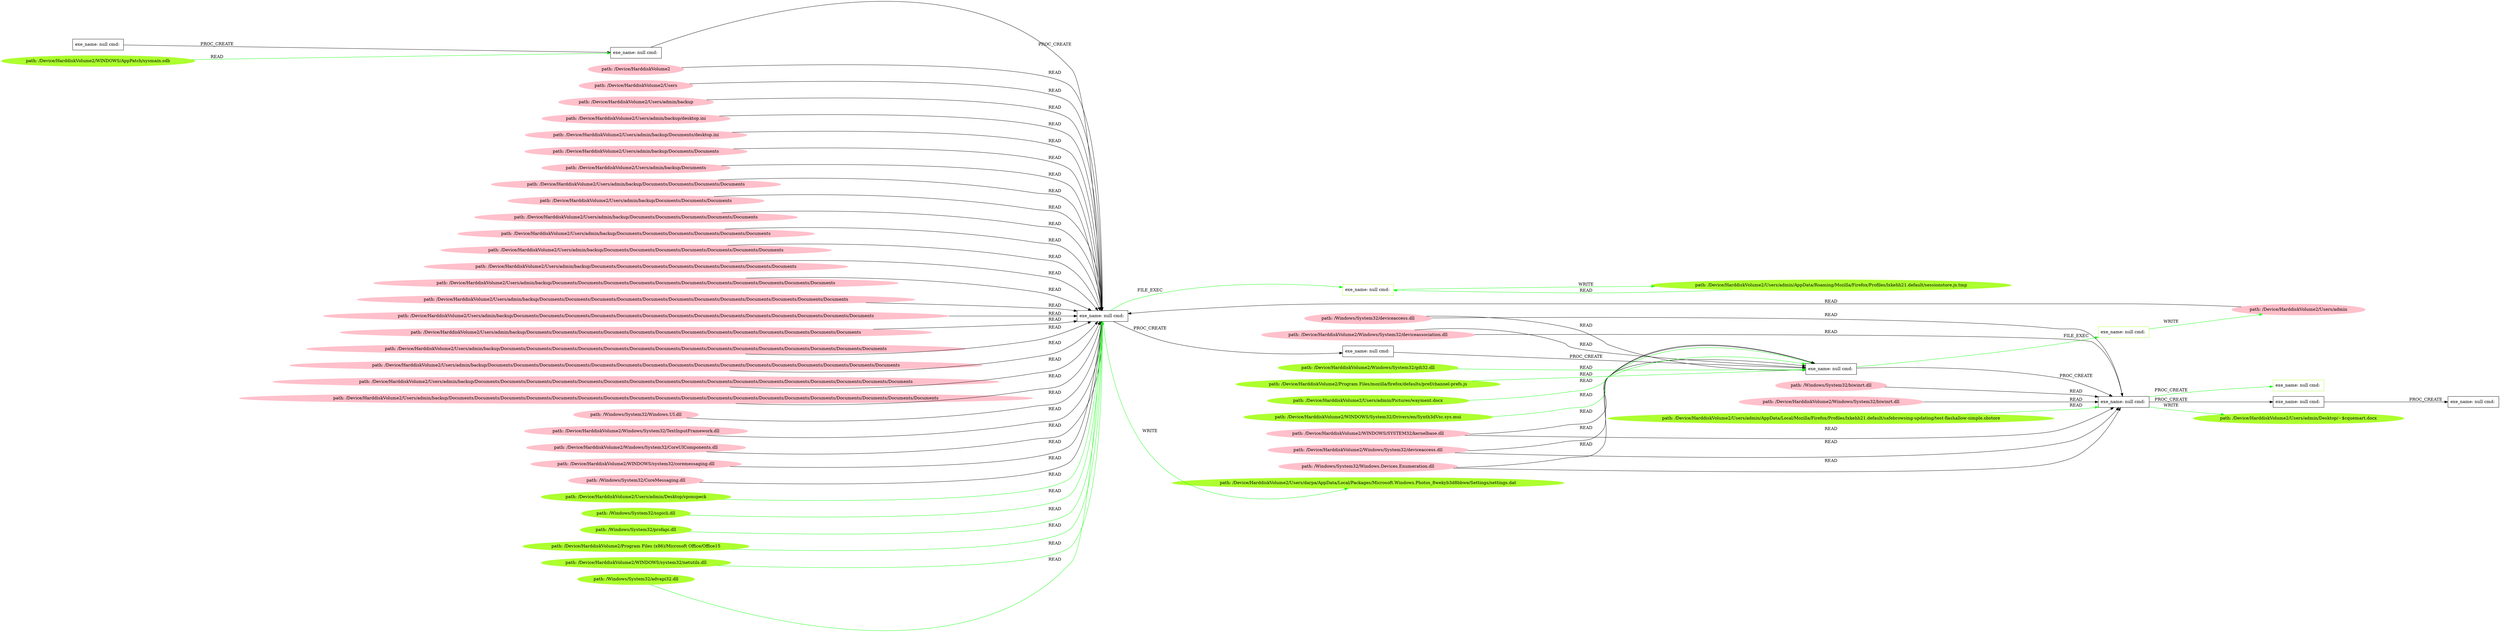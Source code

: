 digraph {
	rankdir=LR
	39 [label="exe_name: null cmd: " color=black shape=box style=solid]
	83 [label="exe_name: null cmd: " color=greenyellow shape=box style=solid]
	39 -> 83 [label=FILE_EXEC color=green]
	22 [label="exe_name: null cmd: " color=black shape=box style=solid]
	89 [label="exe_name: null cmd: " color=greenyellow shape=box style=solid]
	22 -> 89 [label=FILE_EXEC color=green]
	86 [label="path: /Device/HarddiskVolume2/WINDOWS/System32/Drivers/en/Synth3dVsc.sys.mui" color=greenyellow shape=oval style=filled]
	22 [label="exe_name: null cmd: " color=black shape=box style=solid]
	86 -> 22 [label=READ color=green]
	5 [label="exe_name: null cmd: " color=black shape=box style=solid]
	47 [label="exe_name: null cmd: " color=black shape=box style=solid]
	5 -> 47 [label=PROC_CREATE color=black]
	47 [label="exe_name: null cmd: " color=black shape=box style=solid]
	39 [label="exe_name: null cmd: " color=black shape=box style=solid]
	47 -> 39 [label=PROC_CREATE color=black]
	61 [label="path: /Device/HarddiskVolume2" color=pink shape=oval style=filled]
	39 [label="exe_name: null cmd: " color=black shape=box style=solid]
	61 -> 39 [label=READ color=black]
	48 [label="path: /Device/HarddiskVolume2/Users" color=pink shape=oval style=filled]
	39 [label="exe_name: null cmd: " color=black shape=box style=solid]
	48 -> 39 [label=READ color=black]
	25 [label="path: /Device/HarddiskVolume2/Users/admin" color=pink shape=oval style=filled]
	39 [label="exe_name: null cmd: " color=black shape=box style=solid]
	25 -> 39 [label=READ color=black]
	45 [label="path: /Device/HarddiskVolume2/Users/admin/backup" color=pink shape=oval style=filled]
	39 [label="exe_name: null cmd: " color=black shape=box style=solid]
	45 -> 39 [label=READ color=black]
	46 [label="path: /Device/HarddiskVolume2/Users/admin/backup/desktop.ini" color=pink shape=oval style=filled]
	39 [label="exe_name: null cmd: " color=black shape=box style=solid]
	46 -> 39 [label=READ color=black]
	14 [label="path: /Device/HarddiskVolume2/Users/admin/backup/Documents/desktop.ini" color=pink shape=oval style=filled]
	39 [label="exe_name: null cmd: " color=black shape=box style=solid]
	14 -> 39 [label=READ color=black]
	3 [label="path: /Device/HarddiskVolume2/Users/admin/backup/Documents/Documents" color=pink shape=oval style=filled]
	39 [label="exe_name: null cmd: " color=black shape=box style=solid]
	3 -> 39 [label=READ color=black]
	43 [label="path: /Device/HarddiskVolume2/Users/admin/backup/Documents" color=pink shape=oval style=filled]
	39 [label="exe_name: null cmd: " color=black shape=box style=solid]
	43 -> 39 [label=READ color=black]
	15 [label="path: /Device/HarddiskVolume2/Users/admin/backup/Documents/Documents/Documents/Documents" color=pink shape=oval style=filled]
	39 [label="exe_name: null cmd: " color=black shape=box style=solid]
	15 -> 39 [label=READ color=black]
	6 [label="path: /Device/HarddiskVolume2/Users/admin/backup/Documents/Documents/Documents" color=pink shape=oval style=filled]
	39 [label="exe_name: null cmd: " color=black shape=box style=solid]
	6 -> 39 [label=READ color=black]
	50 [label="path: /Device/HarddiskVolume2/Users/admin/backup/Documents/Documents/Documents/Documents/Documents" color=pink shape=oval style=filled]
	39 [label="exe_name: null cmd: " color=black shape=box style=solid]
	50 -> 39 [label=READ color=black]
	4 [label="path: /Device/HarddiskVolume2/Users/admin/backup/Documents/Documents/Documents/Documents/Documents/Documents" color=pink shape=oval style=filled]
	39 [label="exe_name: null cmd: " color=black shape=box style=solid]
	4 -> 39 [label=READ color=black]
	29 [label="path: /Device/HarddiskVolume2/Users/admin/backup/Documents/Documents/Documents/Documents/Documents/Documents/Documents" color=pink shape=oval style=filled]
	39 [label="exe_name: null cmd: " color=black shape=box style=solid]
	29 -> 39 [label=READ color=black]
	34 [label="path: /Device/HarddiskVolume2/Users/admin/backup/Documents/Documents/Documents/Documents/Documents/Documents/Documents/Documents" color=pink shape=oval style=filled]
	39 [label="exe_name: null cmd: " color=black shape=box style=solid]
	34 -> 39 [label=READ color=black]
	44 [label="path: /Device/HarddiskVolume2/Users/admin/backup/Documents/Documents/Documents/Documents/Documents/Documents/Documents/Documents/Documents/Documents/Documents" color=pink shape=oval style=filled]
	39 [label="exe_name: null cmd: " color=black shape=box style=solid]
	44 -> 39 [label=READ color=black]
	35 [label="path: /Device/HarddiskVolume2/Users/admin/backup/Documents/Documents/Documents/Documents/Documents/Documents/Documents/Documents/Documents/Documents/Documents/Documents" color=pink shape=oval style=filled]
	39 [label="exe_name: null cmd: " color=black shape=box style=solid]
	35 -> 39 [label=READ color=black]
	10 [label="path: /Device/HarddiskVolume2/Users/admin/backup/Documents/Documents/Documents/Documents/Documents/Documents/Documents/Documents/Documents/Documents/Documents/Documents/Documents/Documents" color=pink shape=oval style=filled]
	39 [label="exe_name: null cmd: " color=black shape=box style=solid]
	10 -> 39 [label=READ color=black]
	27 [label="path: /Device/HarddiskVolume2/Users/admin/backup/Documents/Documents/Documents/Documents/Documents/Documents/Documents/Documents/Documents/Documents/Documents/Documents/Documents" color=pink shape=oval style=filled]
	39 [label="exe_name: null cmd: " color=black shape=box style=solid]
	27 -> 39 [label=READ color=black]
	2 [label="path: /Device/HarddiskVolume2/Users/admin/backup/Documents/Documents/Documents/Documents/Documents/Documents/Documents/Documents/Documents/Documents/Documents/Documents/Documents/Documents/Documents" color=pink shape=oval style=filled]
	39 [label="exe_name: null cmd: " color=black shape=box style=solid]
	2 -> 39 [label=READ color=black]
	42 [label="path: /Device/HarddiskVolume2/Users/admin/backup/Documents/Documents/Documents/Documents/Documents/Documents/Documents/Documents/Documents/Documents/Documents/Documents/Documents/Documents/Documents/Documents" color=pink shape=oval style=filled]
	39 [label="exe_name: null cmd: " color=black shape=box style=solid]
	42 -> 39 [label=READ color=black]
	41 [label="path: /Device/HarddiskVolume2/Users/admin/backup/Documents/Documents/Documents/Documents/Documents/Documents/Documents/Documents/Documents/Documents/Documents/Documents/Documents/Documents/Documents/Documents/Documents" color=pink shape=oval style=filled]
	39 [label="exe_name: null cmd: " color=black shape=box style=solid]
	41 -> 39 [label=READ color=black]
	9 [label="path: /Device/HarddiskVolume2/Users/admin/backup/Documents/Documents/Documents/Documents/Documents/Documents/Documents/Documents/Documents/Documents/Documents/Documents/Documents/Documents/Documents/Documents/Documents/Documents/Documents" color=pink shape=oval style=filled]
	39 [label="exe_name: null cmd: " color=black shape=box style=solid]
	9 -> 39 [label=READ color=black]
	17 [label="path: /Windows/System32/Windows.UI.dll" color=pink shape=oval style=filled]
	39 [label="exe_name: null cmd: " color=black shape=box style=solid]
	17 -> 39 [label=READ color=black]
	31 [label="path: /Device/HarddiskVolume2/Windows/System32/TextInputFramework.dll" color=pink shape=oval style=filled]
	39 [label="exe_name: null cmd: " color=black shape=box style=solid]
	31 -> 39 [label=READ color=black]
	37 [label="path: /Device/HarddiskVolume2/Windows/System32/CoreUIComponents.dll" color=pink shape=oval style=filled]
	39 [label="exe_name: null cmd: " color=black shape=box style=solid]
	37 -> 39 [label=READ color=black]
	49 [label="path: /Device/HarddiskVolume2/WINDOWS/system32/coremessaging.dll" color=pink shape=oval style=filled]
	39 [label="exe_name: null cmd: " color=black shape=box style=solid]
	49 -> 39 [label=READ color=black]
	40 [label="path: /Windows/System32/CoreMessaging.dll" color=pink shape=oval style=filled]
	39 [label="exe_name: null cmd: " color=black shape=box style=solid]
	40 -> 39 [label=READ color=black]
	39 [label="exe_name: null cmd: " color=black shape=box style=solid]
	33 [label="exe_name: null cmd: " color=black shape=box style=solid]
	39 -> 33 [label=PROC_CREATE color=black]
	33 [label="exe_name: null cmd: " color=black shape=box style=solid]
	22 [label="exe_name: null cmd: " color=black shape=box style=solid]
	33 -> 22 [label=PROC_CREATE color=black]
	91 [label="path: /Device/HarddiskVolume2/Windows/System32/gdi32.dll" color=greenyellow shape=oval style=filled]
	22 [label="exe_name: null cmd: " color=black shape=box style=solid]
	91 -> 22 [label=READ color=green]
	51 [label="path: /Windows/System32/Windows.Devices.Enumeration.dll" color=pink shape=oval style=filled]
	22 [label="exe_name: null cmd: " color=black shape=box style=solid]
	51 -> 22 [label=READ color=black]
	70 [label="path: /Device/HarddiskVolume2/Windows/System32/deviceassociation.dll" color=pink shape=oval style=filled]
	22 [label="exe_name: null cmd: " color=black shape=box style=solid]
	70 -> 22 [label=READ color=black]
	55 [label="path: /Device/HarddiskVolume2/WINDOWS/SYSTEM32/kernelbase.dll" color=pink shape=oval style=filled]
	22 [label="exe_name: null cmd: " color=black shape=box style=solid]
	55 -> 22 [label=READ color=black]
	77 [label="path: /Device/HarddiskVolume2/Users/admin/Desktop/sponspeck" color=greenyellow shape=oval style=filled]
	39 [label="exe_name: null cmd: " color=black shape=box style=solid]
	77 -> 39 [label=READ color=green]
	80 [label="path: /Windows/System32/sspicli.dll" color=greenyellow shape=oval style=filled]
	39 [label="exe_name: null cmd: " color=black shape=box style=solid]
	80 -> 39 [label=READ color=green]
	78 [label="path: /Windows/System32/profapi.dll" color=greenyellow shape=oval style=filled]
	39 [label="exe_name: null cmd: " color=black shape=box style=solid]
	78 -> 39 [label=READ color=green]
	64 [label="path: /Windows/System32/deviceaccess.dll" color=pink shape=oval style=filled]
	22 [label="exe_name: null cmd: " color=black shape=box style=solid]
	64 -> 22 [label=READ color=black]
	72 [label="path: /Device/HarddiskVolume2/Windows/System32/deviceaccess.dll" color=pink shape=oval style=filled]
	22 [label="exe_name: null cmd: " color=black shape=box style=solid]
	72 -> 22 [label=READ color=black]
	22 [label="exe_name: null cmd: " color=black shape=box style=solid]
	21 [label="exe_name: null cmd: " color=black shape=box style=solid]
	22 -> 21 [label=PROC_CREATE color=black]
	82 [label="path: /Device/HarddiskVolume2/Program Files (x86)/Microsoft Office/Office15" color=greenyellow shape=oval style=filled]
	39 [label="exe_name: null cmd: " color=black shape=box style=solid]
	82 -> 39 [label=READ color=green]
	51 [label="path: /Windows/System32/Windows.Devices.Enumeration.dll" color=pink shape=oval style=filled]
	21 [label="exe_name: null cmd: " color=black shape=box style=solid]
	51 -> 21 [label=READ color=black]
	54 [label="path: /Windows/System32/biwinrt.dll" color=pink shape=oval style=filled]
	21 [label="exe_name: null cmd: " color=black shape=box style=solid]
	54 -> 21 [label=READ color=black]
	69 [label="path: /Device/HarddiskVolume2/Windows/System32/biwinrt.dll" color=pink shape=oval style=filled]
	21 [label="exe_name: null cmd: " color=black shape=box style=solid]
	69 -> 21 [label=READ color=black]
	70 [label="path: /Device/HarddiskVolume2/Windows/System32/deviceassociation.dll" color=pink shape=oval style=filled]
	21 [label="exe_name: null cmd: " color=black shape=box style=solid]
	70 -> 21 [label=READ color=black]
	55 [label="path: /Device/HarddiskVolume2/WINDOWS/SYSTEM32/kernelbase.dll" color=pink shape=oval style=filled]
	21 [label="exe_name: null cmd: " color=black shape=box style=solid]
	55 -> 21 [label=READ color=black]
	64 [label="path: /Windows/System32/deviceaccess.dll" color=pink shape=oval style=filled]
	21 [label="exe_name: null cmd: " color=black shape=box style=solid]
	64 -> 21 [label=READ color=black]
	72 [label="path: /Device/HarddiskVolume2/Windows/System32/deviceaccess.dll" color=pink shape=oval style=filled]
	21 [label="exe_name: null cmd: " color=black shape=box style=solid]
	72 -> 21 [label=READ color=black]
	21 [label="exe_name: null cmd: " color=black shape=box style=solid]
	0 [label="exe_name: null cmd: " color=black shape=box style=solid]
	21 -> 0 [label=PROC_CREATE color=black]
	0 [label="exe_name: null cmd: " color=black shape=box style=solid]
	1 [label="exe_name: null cmd: " color=black shape=box style=solid]
	0 -> 1 [label=PROC_CREATE color=black]
	75 [label="path: /Device/HarddiskVolume2/WINDOWS/AppPatch/sysmain.sdb" color=greenyellow shape=oval style=filled]
	47 [label="exe_name: null cmd: " color=black shape=box style=solid]
	75 -> 47 [label=READ color=green]
	81 [label="path: /Device/HarddiskVolume2/WINDOWS/system32/netutils.dll" color=greenyellow shape=oval style=filled]
	39 [label="exe_name: null cmd: " color=black shape=box style=solid]
	81 -> 39 [label=READ color=green]
	88 [label="path: /Device/HarddiskVolume2/Program Files/mozilla/firefox/defaults/pref/channel-prefs.js" color=greenyellow shape=oval style=filled]
	22 [label="exe_name: null cmd: " color=black shape=box style=solid]
	88 -> 22 [label=READ color=green]
	21 [label="exe_name: null cmd: " color=black shape=box style=solid]
	92 [label="path: /Device/HarddiskVolume2/Users/admin/Desktop/~$cquemart.docx" color=greenyellow shape=oval style=filled]
	21 -> 92 [label=WRITE color=green]
	87 [label="path: /Device/HarddiskVolume2/Users/admin/Pictures/wayment.docx" color=greenyellow shape=oval style=filled]
	22 [label="exe_name: null cmd: " color=black shape=box style=solid]
	87 -> 22 [label=READ color=green]
	89 [label="exe_name: null cmd: " color=greenyellow shape=box style=solid]
	25 [label="path: /Device/HarddiskVolume2/Users/admin" color=pink shape=oval style=filled]
	89 -> 25 [label=WRITE color=green]
	39 [label="exe_name: null cmd: " color=black shape=box style=solid]
	76 [label="path: /Device/HarddiskVolume2/Users/darpa/AppData/Local/Packages/Microsoft.Windows.Photos_8wekyb3d8bbwe/Settings/settings.dat" color=greenyellow shape=oval style=filled]
	39 -> 76 [label=WRITE color=green]
	83 [label="exe_name: null cmd: " color=greenyellow shape=box style=solid]
	84 [label="path: /Device/HarddiskVolume2/Users/admin/AppData/Roaming/Mozilla/Firefox/Profiles/lxkehh21.default/sessionstore.js.tmp" color=greenyellow shape=oval style=filled]
	83 -> 84 [label=WRITE color=green]
	84 [label="path: /Device/HarddiskVolume2/Users/admin/AppData/Roaming/Mozilla/Firefox/Profiles/lxkehh21.default/sessionstore.js.tmp" color=greenyellow shape=oval style=filled]
	83 [label="exe_name: null cmd: " color=greenyellow shape=box style=solid]
	84 -> 83 [label=READ color=green]
	79 [label="path: /Windows/System32/advapi32.dll" color=greenyellow shape=oval style=filled]
	39 [label="exe_name: null cmd: " color=black shape=box style=solid]
	79 -> 39 [label=READ color=green]
	21 [label="exe_name: null cmd: " color=black shape=box style=solid]
	94 [label="exe_name: null cmd: " color=greenyellow shape=box style=solid]
	21 -> 94 [label=PROC_CREATE color=green]
	93 [label="path: /Device/HarddiskVolume2/Users/admin/AppData/Local/Mozilla/Firefox/Profiles/lxkehh21.default/safebrowsing-updating/test-flashallow-simple.sbstore" color=greenyellow shape=oval style=filled]
	21 [label="exe_name: null cmd: " color=black shape=box style=solid]
	93 -> 21 [label=READ color=green]
}
